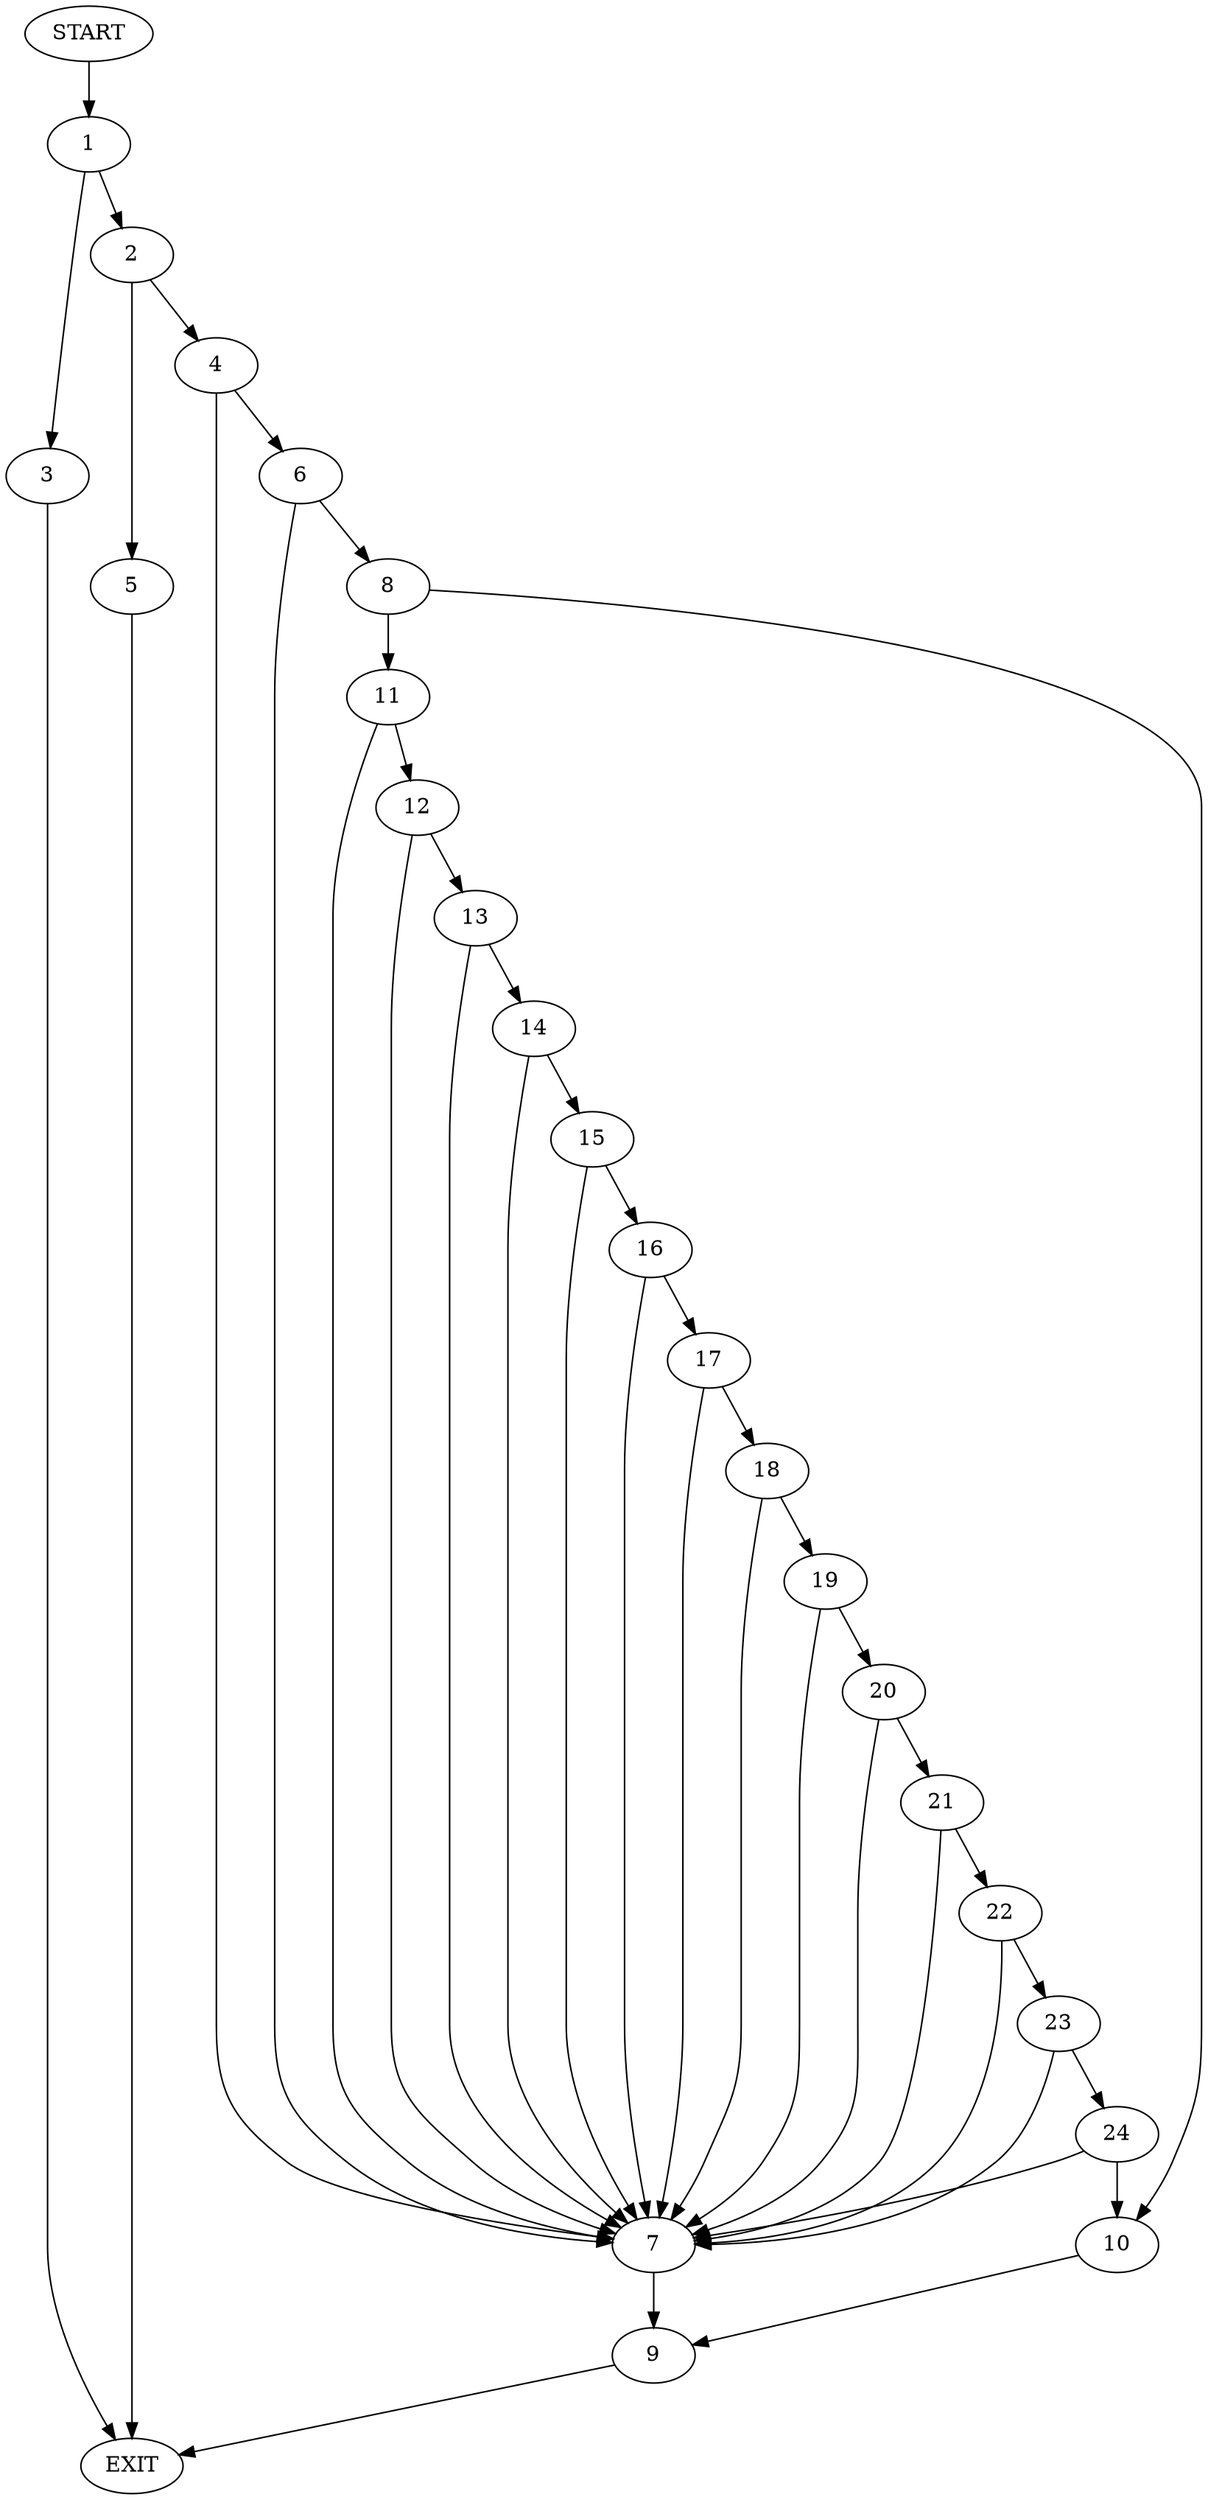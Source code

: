 digraph {
0 [label="START"]
25 [label="EXIT"]
0 -> 1
1 -> 2
1 -> 3
2 -> 4
2 -> 5
3 -> 25
4 -> 6
4 -> 7
5 -> 25
6 -> 8
6 -> 7
7 -> 9
8 -> 10
8 -> 11
10 -> 9
11 -> 12
11 -> 7
12 -> 13
12 -> 7
13 -> 14
13 -> 7
14 -> 15
14 -> 7
15 -> 16
15 -> 7
16 -> 7
16 -> 17
17 -> 7
17 -> 18
18 -> 19
18 -> 7
19 -> 7
19 -> 20
20 -> 21
20 -> 7
21 -> 22
21 -> 7
22 -> 23
22 -> 7
23 -> 7
23 -> 24
24 -> 10
24 -> 7
9 -> 25
}
